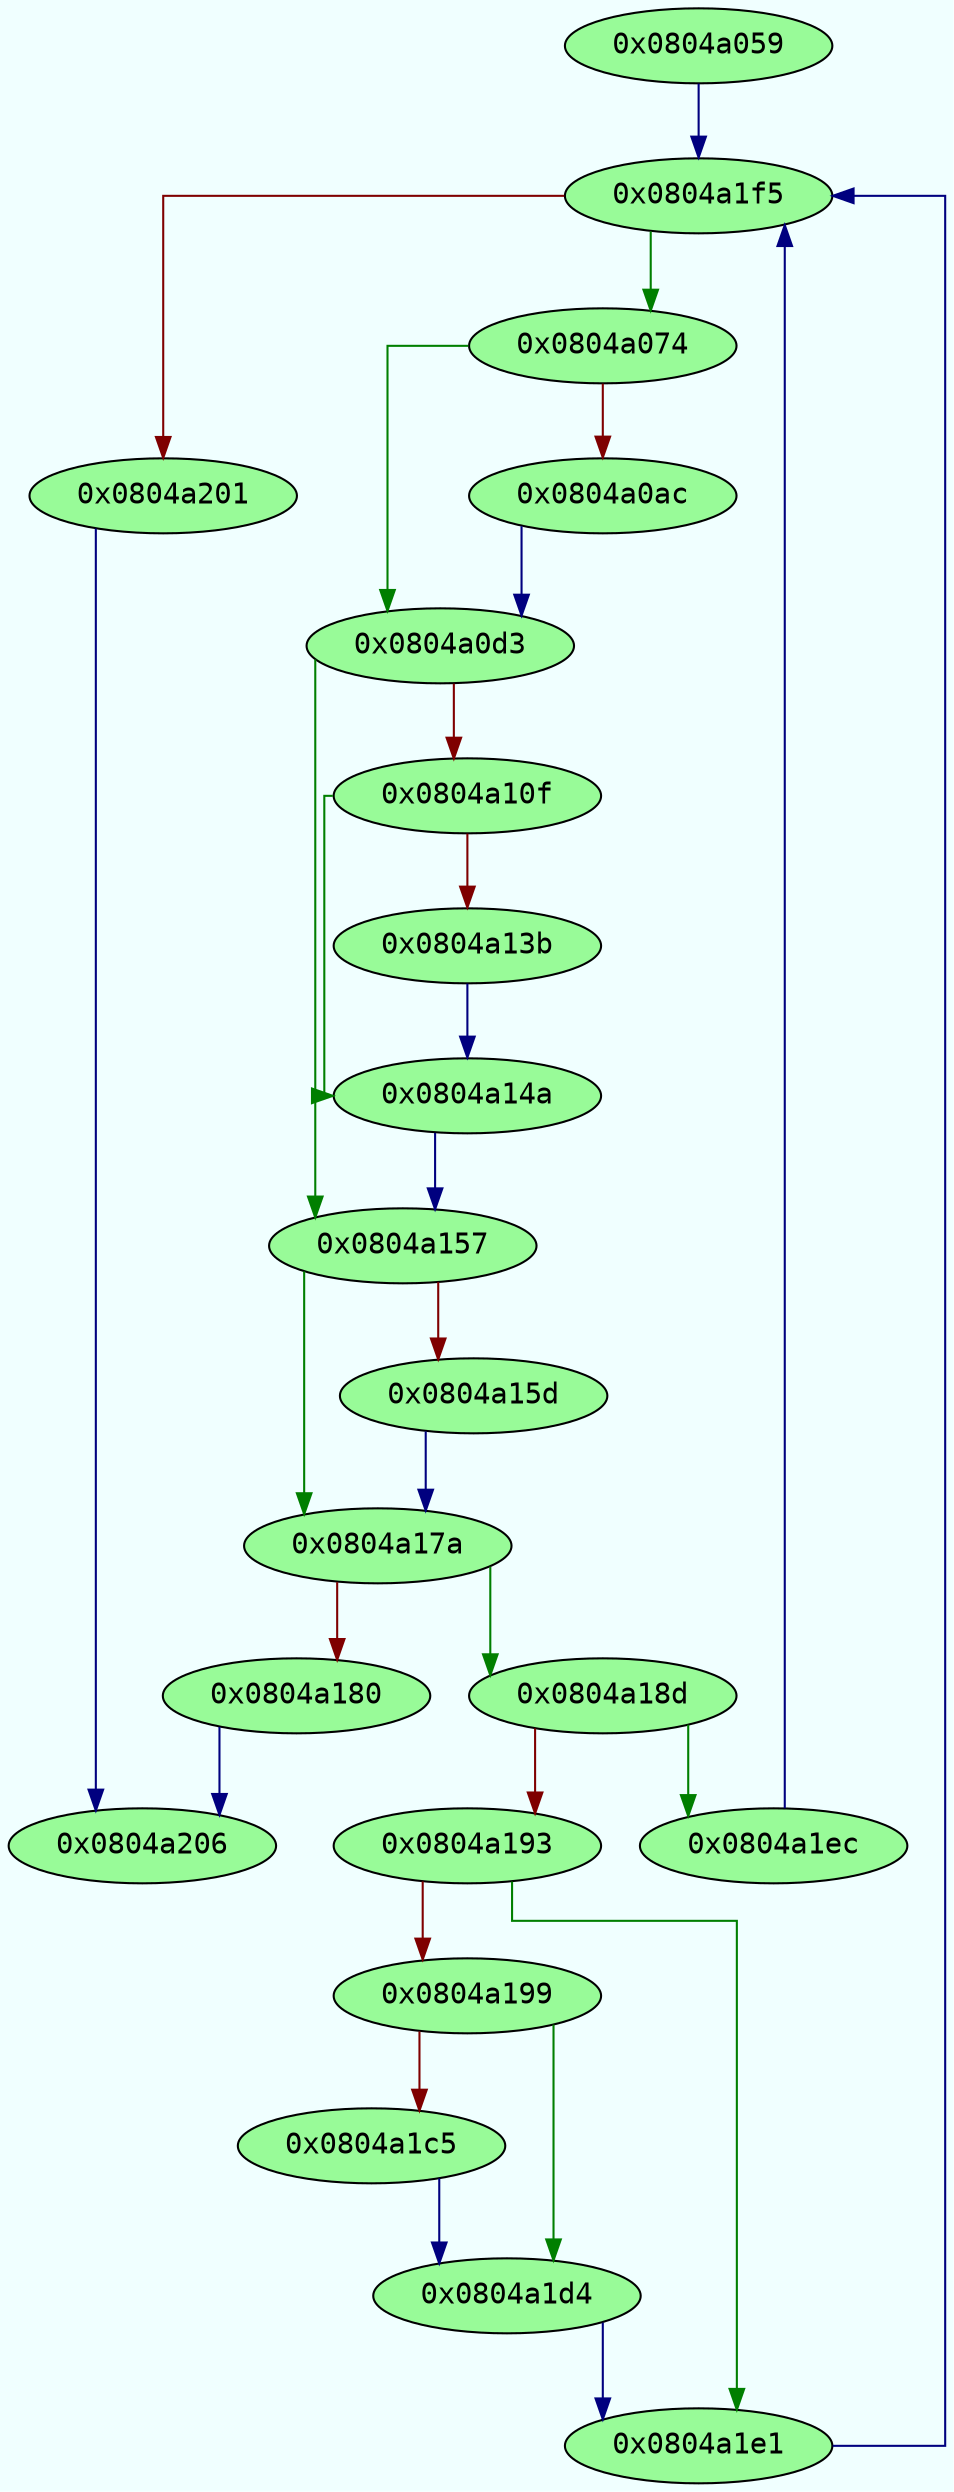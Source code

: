digraph code {
	graph [bgcolor=azure fontsize=8 fontname="Courier" splines="ortho"];
	node [fillcolor=gray style=filled];
	edge [arrowhead="normal"];
	"0x0804a059" -> "0x0804a1f5" [color="#00007f"];
	"0x0804a059" [URL="sym.find_builtin/0x0804a059", fillcolor="palegreen",color="black", fontname="Courier",label="0x0804a059"]
	"0x0804a074" -> "0x0804a0d3" [color="#007f00"];
	"0x0804a074" -> "0x0804a0ac" [color="#7f0000"];
	"0x0804a074" [URL="sym.find_builtin/0x0804a074", fillcolor="palegreen",color="black", fontname="Courier",label="0x0804a074"]
	"0x0804a0ac" -> "0x0804a0d3" [color="#00007f"];
	"0x0804a0ac" [URL="sym.find_builtin/0x0804a0ac", fillcolor="palegreen",color="black", fontname="Courier",label="0x0804a0ac"]
	"0x0804a0d3" -> "0x0804a157" [color="#007f00"];
	"0x0804a0d3" -> "0x0804a10f" [color="#7f0000"];
	"0x0804a0d3" [URL="sym.find_builtin/0x0804a0d3", fillcolor="palegreen",color="black", fontname="Courier",label="0x0804a0d3"]
	"0x0804a10f" -> "0x0804a14a" [color="#007f00"];
	"0x0804a10f" -> "0x0804a13b" [color="#7f0000"];
	"0x0804a10f" [URL="sym.find_builtin/0x0804a10f", fillcolor="palegreen",color="black", fontname="Courier",label="0x0804a10f"]
	"0x0804a13b" -> "0x0804a14a" [color="#00007f"];
	"0x0804a13b" [URL="sym.find_builtin/0x0804a13b", fillcolor="palegreen",color="black", fontname="Courier",label="0x0804a13b"]
	"0x0804a14a" -> "0x0804a157" [color="#00007f"];
	"0x0804a14a" [URL="sym.find_builtin/0x0804a14a", fillcolor="palegreen",color="black", fontname="Courier",label="0x0804a14a"]
	"0x0804a157" -> "0x0804a17a" [color="#007f00"];
	"0x0804a157" -> "0x0804a15d" [color="#7f0000"];
	"0x0804a157" [URL="sym.find_builtin/0x0804a157", fillcolor="palegreen",color="black", fontname="Courier",label="0x0804a157"]
	"0x0804a15d" -> "0x0804a17a" [color="#00007f"];
	"0x0804a15d" [URL="sym.find_builtin/0x0804a15d", fillcolor="palegreen",color="black", fontname="Courier",label="0x0804a15d"]
	"0x0804a17a" -> "0x0804a18d" [color="#007f00"];
	"0x0804a17a" -> "0x0804a180" [color="#7f0000"];
	"0x0804a17a" [URL="sym.find_builtin/0x0804a17a", fillcolor="palegreen",color="black", fontname="Courier",label="0x0804a17a"]
	"0x0804a180" -> "0x0804a206" [color="#00007f"];
	"0x0804a180" [URL="sym.find_builtin/0x0804a180", fillcolor="palegreen",color="black", fontname="Courier",label="0x0804a180"]
	"0x0804a18d" -> "0x0804a1ec" [color="#007f00"];
	"0x0804a18d" -> "0x0804a193" [color="#7f0000"];
	"0x0804a18d" [URL="sym.find_builtin/0x0804a18d", fillcolor="palegreen",color="black", fontname="Courier",label="0x0804a18d"]
	"0x0804a193" -> "0x0804a1e1" [color="#007f00"];
	"0x0804a193" -> "0x0804a199" [color="#7f0000"];
	"0x0804a193" [URL="sym.find_builtin/0x0804a193", fillcolor="palegreen",color="black", fontname="Courier",label="0x0804a193"]
	"0x0804a199" -> "0x0804a1d4" [color="#007f00"];
	"0x0804a199" -> "0x0804a1c5" [color="#7f0000"];
	"0x0804a199" [URL="sym.find_builtin/0x0804a199", fillcolor="palegreen",color="black", fontname="Courier",label="0x0804a199"]
	"0x0804a1c5" -> "0x0804a1d4" [color="#00007f"];
	"0x0804a1c5" [URL="sym.find_builtin/0x0804a1c5", fillcolor="palegreen",color="black", fontname="Courier",label="0x0804a1c5"]
	"0x0804a1d4" -> "0x0804a1e1" [color="#00007f"];
	"0x0804a1d4" [URL="sym.find_builtin/0x0804a1d4", fillcolor="palegreen",color="black", fontname="Courier",label="0x0804a1d4"]
	"0x0804a1e1" -> "0x0804a1f5" [color="#00007f"];
	"0x0804a1e1" [URL="sym.find_builtin/0x0804a1e1", fillcolor="palegreen",color="black", fontname="Courier",label="0x0804a1e1"]
	"0x0804a1ec" -> "0x0804a1f5" [color="#00007f"];
	"0x0804a1ec" [URL="sym.find_builtin/0x0804a1ec", fillcolor="palegreen",color="black", fontname="Courier",label="0x0804a1ec"]
	"0x0804a1f5" -> "0x0804a074" [color="#007f00"];
	"0x0804a1f5" -> "0x0804a201" [color="#7f0000"];
	"0x0804a1f5" [URL="sym.find_builtin/0x0804a1f5", fillcolor="palegreen",color="black", fontname="Courier",label="0x0804a1f5"]
	"0x0804a201" -> "0x0804a206" [color="#00007f"];
	"0x0804a201" [URL="sym.find_builtin/0x0804a201", fillcolor="palegreen",color="black", fontname="Courier",label="0x0804a201"]
	"0x0804a206" [URL="sym.find_builtin/0x0804a206", fillcolor="palegreen",color="black", fontname="Courier",label="0x0804a206"]
}
